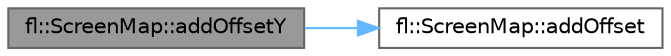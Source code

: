 digraph "fl::ScreenMap::addOffsetY"
{
 // INTERACTIVE_SVG=YES
 // LATEX_PDF_SIZE
  bgcolor="transparent";
  edge [fontname=Helvetica,fontsize=10,labelfontname=Helvetica,labelfontsize=10];
  node [fontname=Helvetica,fontsize=10,shape=box,height=0.2,width=0.4];
  rankdir="LR";
  Node1 [id="Node000001",label="fl::ScreenMap::addOffsetY",height=0.2,width=0.4,color="gray40", fillcolor="grey60", style="filled", fontcolor="black",tooltip=" "];
  Node1 -> Node2 [id="edge1_Node000001_Node000002",color="steelblue1",style="solid",tooltip=" "];
  Node2 [id="Node000002",label="fl::ScreenMap::addOffset",height=0.2,width=0.4,color="grey40", fillcolor="white", style="filled",URL="$d2/d78/classfl_1_1_screen_map_a6e8123b4efbcb49b314ac457fd5a1bc7.html#a6e8123b4efbcb49b314ac457fd5a1bc7",tooltip=" "];
}
